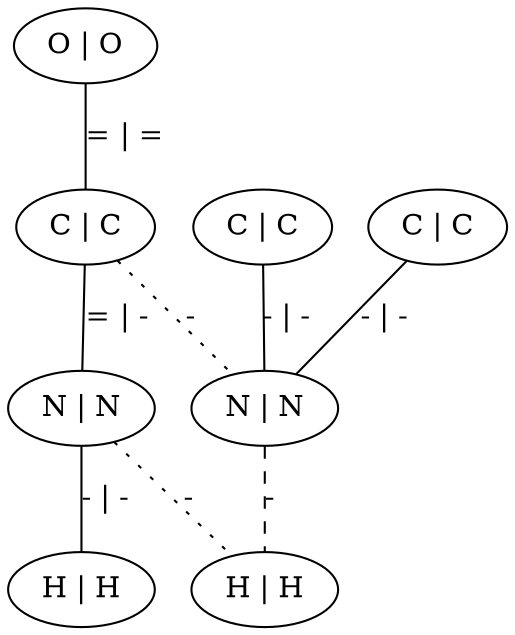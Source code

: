 graph G {
	0 [ label="O | O" ]
	1 [ label="C | C" ]
	2 [ label="N | N" ]
	3 [ label="H | H" ]
	4 [ label="C | C" ]
	5 [ label="C | C" ]
	6 [ label="N | N" ]
	7 [ label="H | H" ]
	0 -- 1 [ label="= | =" ]
	1 -- 2 [ label="= | -" ]
	1 -- 6 [ style=dotted label="-" ]
	2 -- 3 [ label="- | -" ]
	2 -- 7 [ style=dotted label="-" ]
	4 -- 6 [ label="- | -" ]
	5 -- 6 [ label="- | -" ]
	6 -- 7 [ style=dashed label="-" ]
}
